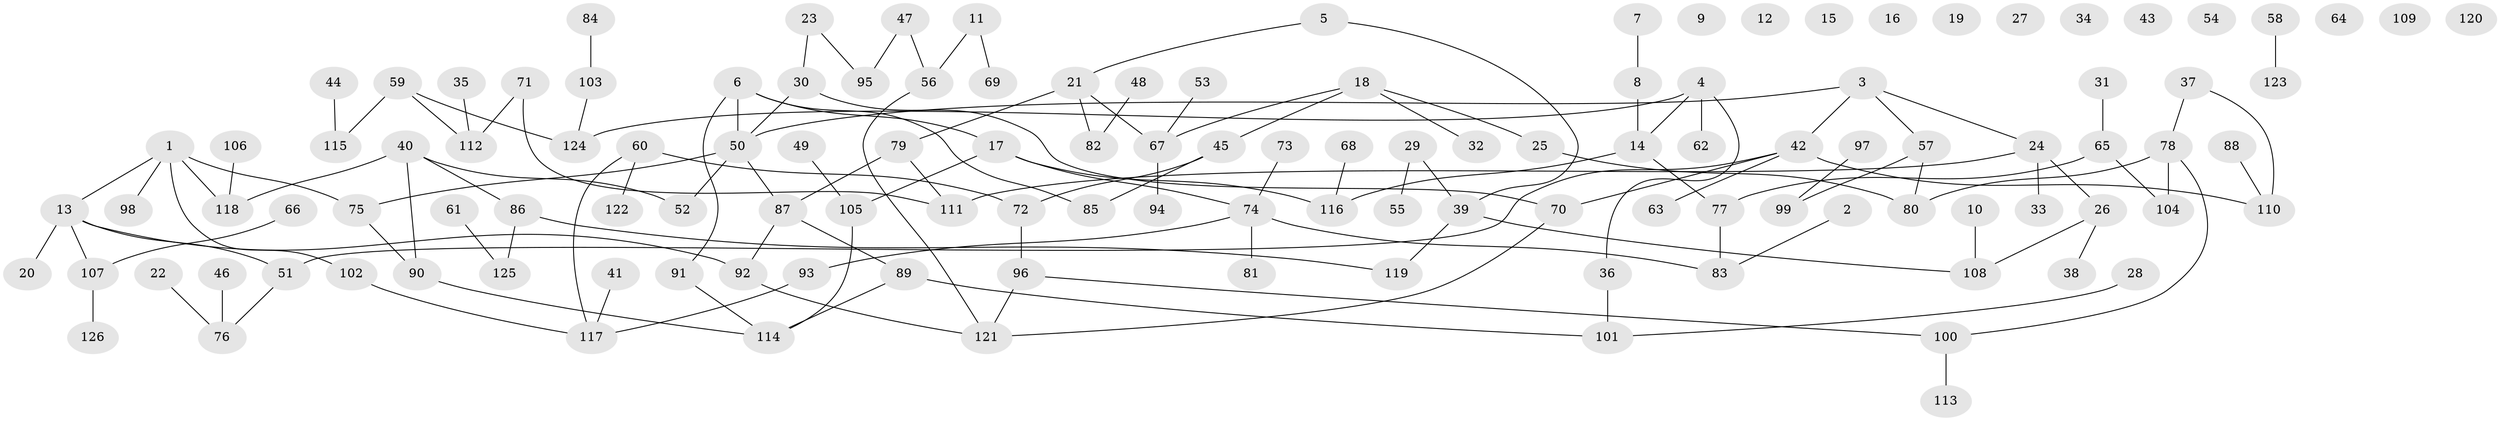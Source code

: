 // Generated by graph-tools (version 1.1) at 2025/00/03/09/25 03:00:50]
// undirected, 126 vertices, 136 edges
graph export_dot {
graph [start="1"]
  node [color=gray90,style=filled];
  1;
  2;
  3;
  4;
  5;
  6;
  7;
  8;
  9;
  10;
  11;
  12;
  13;
  14;
  15;
  16;
  17;
  18;
  19;
  20;
  21;
  22;
  23;
  24;
  25;
  26;
  27;
  28;
  29;
  30;
  31;
  32;
  33;
  34;
  35;
  36;
  37;
  38;
  39;
  40;
  41;
  42;
  43;
  44;
  45;
  46;
  47;
  48;
  49;
  50;
  51;
  52;
  53;
  54;
  55;
  56;
  57;
  58;
  59;
  60;
  61;
  62;
  63;
  64;
  65;
  66;
  67;
  68;
  69;
  70;
  71;
  72;
  73;
  74;
  75;
  76;
  77;
  78;
  79;
  80;
  81;
  82;
  83;
  84;
  85;
  86;
  87;
  88;
  89;
  90;
  91;
  92;
  93;
  94;
  95;
  96;
  97;
  98;
  99;
  100;
  101;
  102;
  103;
  104;
  105;
  106;
  107;
  108;
  109;
  110;
  111;
  112;
  113;
  114;
  115;
  116;
  117;
  118;
  119;
  120;
  121;
  122;
  123;
  124;
  125;
  126;
  1 -- 13;
  1 -- 75;
  1 -- 98;
  1 -- 102;
  1 -- 118;
  2 -- 83;
  3 -- 24;
  3 -- 42;
  3 -- 50;
  3 -- 57;
  4 -- 14;
  4 -- 36;
  4 -- 62;
  4 -- 124;
  5 -- 21;
  5 -- 39;
  6 -- 17;
  6 -- 50;
  6 -- 85;
  6 -- 91;
  7 -- 8;
  8 -- 14;
  10 -- 108;
  11 -- 56;
  11 -- 69;
  13 -- 20;
  13 -- 51;
  13 -- 92;
  13 -- 107;
  14 -- 77;
  14 -- 116;
  17 -- 74;
  17 -- 105;
  17 -- 116;
  18 -- 25;
  18 -- 32;
  18 -- 45;
  18 -- 67;
  21 -- 67;
  21 -- 79;
  21 -- 82;
  22 -- 76;
  23 -- 30;
  23 -- 95;
  24 -- 26;
  24 -- 33;
  24 -- 111;
  25 -- 80;
  26 -- 38;
  26 -- 108;
  28 -- 101;
  29 -- 39;
  29 -- 55;
  30 -- 50;
  30 -- 70;
  31 -- 65;
  35 -- 112;
  36 -- 101;
  37 -- 78;
  37 -- 110;
  39 -- 108;
  39 -- 119;
  40 -- 52;
  40 -- 86;
  40 -- 90;
  40 -- 118;
  41 -- 117;
  42 -- 51;
  42 -- 63;
  42 -- 70;
  42 -- 110;
  44 -- 115;
  45 -- 72;
  45 -- 85;
  46 -- 76;
  47 -- 56;
  47 -- 95;
  48 -- 82;
  49 -- 105;
  50 -- 52;
  50 -- 75;
  50 -- 87;
  51 -- 76;
  53 -- 67;
  56 -- 121;
  57 -- 80;
  57 -- 99;
  58 -- 123;
  59 -- 112;
  59 -- 115;
  59 -- 124;
  60 -- 72;
  60 -- 117;
  60 -- 122;
  61 -- 125;
  65 -- 77;
  65 -- 104;
  66 -- 107;
  67 -- 94;
  68 -- 116;
  70 -- 121;
  71 -- 111;
  71 -- 112;
  72 -- 96;
  73 -- 74;
  74 -- 81;
  74 -- 83;
  74 -- 93;
  75 -- 90;
  77 -- 83;
  78 -- 80;
  78 -- 100;
  78 -- 104;
  79 -- 87;
  79 -- 111;
  84 -- 103;
  86 -- 119;
  86 -- 125;
  87 -- 89;
  87 -- 92;
  88 -- 110;
  89 -- 101;
  89 -- 114;
  90 -- 114;
  91 -- 114;
  92 -- 121;
  93 -- 117;
  96 -- 100;
  96 -- 121;
  97 -- 99;
  100 -- 113;
  102 -- 117;
  103 -- 124;
  105 -- 114;
  106 -- 118;
  107 -- 126;
}
